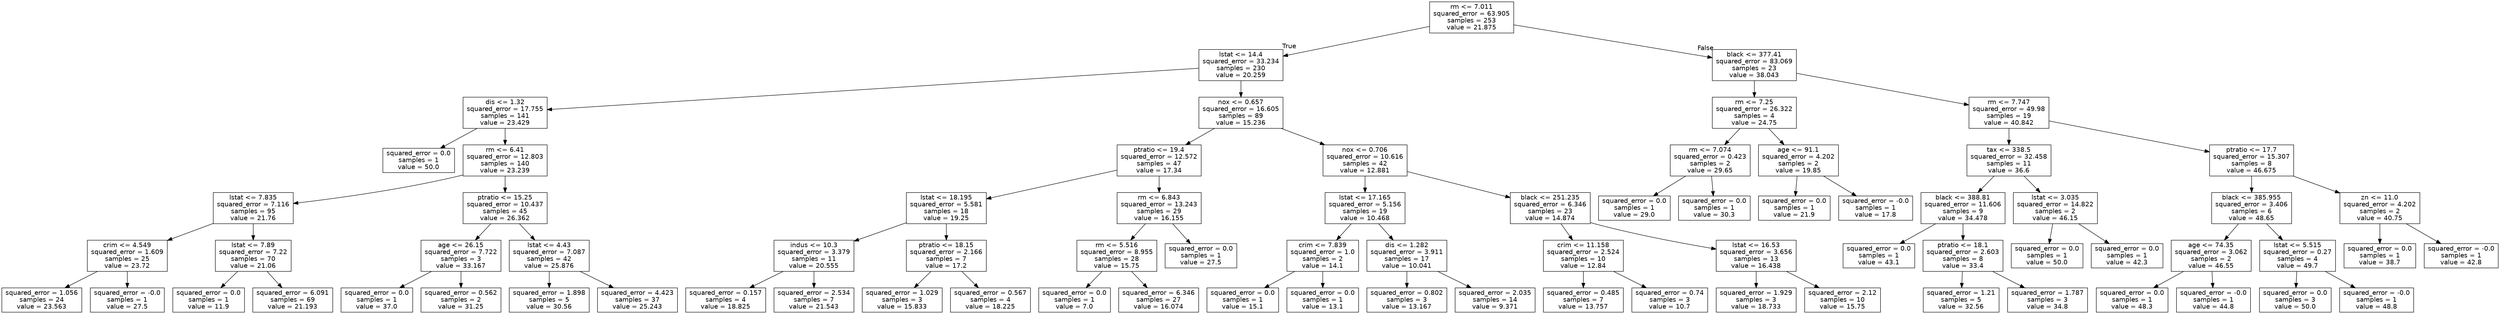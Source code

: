digraph Tree {
node [shape=box, fontname="helvetica"] ;
edge [fontname="helvetica"] ;
0 [label="rm <= 7.011\nsquared_error = 63.905\nsamples = 253\nvalue = 21.875"] ;
1 [label="lstat <= 14.4\nsquared_error = 33.234\nsamples = 230\nvalue = 20.259"] ;
0 -> 1 [labeldistance=2.5, labelangle=45, headlabel="True"] ;
2 [label="dis <= 1.32\nsquared_error = 17.755\nsamples = 141\nvalue = 23.429"] ;
1 -> 2 ;
3 [label="squared_error = 0.0\nsamples = 1\nvalue = 50.0"] ;
2 -> 3 ;
4 [label="rm <= 6.41\nsquared_error = 12.803\nsamples = 140\nvalue = 23.239"] ;
2 -> 4 ;
5 [label="lstat <= 7.835\nsquared_error = 7.116\nsamples = 95\nvalue = 21.76"] ;
4 -> 5 ;
6 [label="crim <= 4.549\nsquared_error = 1.609\nsamples = 25\nvalue = 23.72"] ;
5 -> 6 ;
7 [label="squared_error = 1.056\nsamples = 24\nvalue = 23.563"] ;
6 -> 7 ;
8 [label="squared_error = -0.0\nsamples = 1\nvalue = 27.5"] ;
6 -> 8 ;
9 [label="lstat <= 7.89\nsquared_error = 7.22\nsamples = 70\nvalue = 21.06"] ;
5 -> 9 ;
10 [label="squared_error = 0.0\nsamples = 1\nvalue = 11.9"] ;
9 -> 10 ;
11 [label="squared_error = 6.091\nsamples = 69\nvalue = 21.193"] ;
9 -> 11 ;
12 [label="ptratio <= 15.25\nsquared_error = 10.437\nsamples = 45\nvalue = 26.362"] ;
4 -> 12 ;
13 [label="age <= 26.15\nsquared_error = 7.722\nsamples = 3\nvalue = 33.167"] ;
12 -> 13 ;
14 [label="squared_error = 0.0\nsamples = 1\nvalue = 37.0"] ;
13 -> 14 ;
15 [label="squared_error = 0.562\nsamples = 2\nvalue = 31.25"] ;
13 -> 15 ;
16 [label="lstat <= 4.43\nsquared_error = 7.087\nsamples = 42\nvalue = 25.876"] ;
12 -> 16 ;
17 [label="squared_error = 1.898\nsamples = 5\nvalue = 30.56"] ;
16 -> 17 ;
18 [label="squared_error = 4.423\nsamples = 37\nvalue = 25.243"] ;
16 -> 18 ;
19 [label="nox <= 0.657\nsquared_error = 16.605\nsamples = 89\nvalue = 15.236"] ;
1 -> 19 ;
20 [label="ptratio <= 19.4\nsquared_error = 12.572\nsamples = 47\nvalue = 17.34"] ;
19 -> 20 ;
21 [label="lstat <= 18.195\nsquared_error = 5.581\nsamples = 18\nvalue = 19.25"] ;
20 -> 21 ;
22 [label="indus <= 10.3\nsquared_error = 3.379\nsamples = 11\nvalue = 20.555"] ;
21 -> 22 ;
23 [label="squared_error = 0.157\nsamples = 4\nvalue = 18.825"] ;
22 -> 23 ;
24 [label="squared_error = 2.534\nsamples = 7\nvalue = 21.543"] ;
22 -> 24 ;
25 [label="ptratio <= 18.15\nsquared_error = 2.166\nsamples = 7\nvalue = 17.2"] ;
21 -> 25 ;
26 [label="squared_error = 1.029\nsamples = 3\nvalue = 15.833"] ;
25 -> 26 ;
27 [label="squared_error = 0.567\nsamples = 4\nvalue = 18.225"] ;
25 -> 27 ;
28 [label="rm <= 6.843\nsquared_error = 13.243\nsamples = 29\nvalue = 16.155"] ;
20 -> 28 ;
29 [label="rm <= 5.516\nsquared_error = 8.955\nsamples = 28\nvalue = 15.75"] ;
28 -> 29 ;
30 [label="squared_error = 0.0\nsamples = 1\nvalue = 7.0"] ;
29 -> 30 ;
31 [label="squared_error = 6.346\nsamples = 27\nvalue = 16.074"] ;
29 -> 31 ;
32 [label="squared_error = 0.0\nsamples = 1\nvalue = 27.5"] ;
28 -> 32 ;
33 [label="nox <= 0.706\nsquared_error = 10.616\nsamples = 42\nvalue = 12.881"] ;
19 -> 33 ;
34 [label="lstat <= 17.165\nsquared_error = 5.156\nsamples = 19\nvalue = 10.468"] ;
33 -> 34 ;
35 [label="crim <= 7.839\nsquared_error = 1.0\nsamples = 2\nvalue = 14.1"] ;
34 -> 35 ;
36 [label="squared_error = 0.0\nsamples = 1\nvalue = 15.1"] ;
35 -> 36 ;
37 [label="squared_error = 0.0\nsamples = 1\nvalue = 13.1"] ;
35 -> 37 ;
38 [label="dis <= 1.282\nsquared_error = 3.911\nsamples = 17\nvalue = 10.041"] ;
34 -> 38 ;
39 [label="squared_error = 0.802\nsamples = 3\nvalue = 13.167"] ;
38 -> 39 ;
40 [label="squared_error = 2.035\nsamples = 14\nvalue = 9.371"] ;
38 -> 40 ;
41 [label="black <= 251.235\nsquared_error = 6.346\nsamples = 23\nvalue = 14.874"] ;
33 -> 41 ;
42 [label="crim <= 11.158\nsquared_error = 2.524\nsamples = 10\nvalue = 12.84"] ;
41 -> 42 ;
43 [label="squared_error = 0.485\nsamples = 7\nvalue = 13.757"] ;
42 -> 43 ;
44 [label="squared_error = 0.74\nsamples = 3\nvalue = 10.7"] ;
42 -> 44 ;
45 [label="lstat <= 16.53\nsquared_error = 3.656\nsamples = 13\nvalue = 16.438"] ;
41 -> 45 ;
46 [label="squared_error = 1.929\nsamples = 3\nvalue = 18.733"] ;
45 -> 46 ;
47 [label="squared_error = 2.12\nsamples = 10\nvalue = 15.75"] ;
45 -> 47 ;
48 [label="black <= 377.41\nsquared_error = 83.069\nsamples = 23\nvalue = 38.043"] ;
0 -> 48 [labeldistance=2.5, labelangle=-45, headlabel="False"] ;
49 [label="rm <= 7.25\nsquared_error = 26.322\nsamples = 4\nvalue = 24.75"] ;
48 -> 49 ;
50 [label="rm <= 7.074\nsquared_error = 0.423\nsamples = 2\nvalue = 29.65"] ;
49 -> 50 ;
51 [label="squared_error = 0.0\nsamples = 1\nvalue = 29.0"] ;
50 -> 51 ;
52 [label="squared_error = 0.0\nsamples = 1\nvalue = 30.3"] ;
50 -> 52 ;
53 [label="age <= 91.1\nsquared_error = 4.202\nsamples = 2\nvalue = 19.85"] ;
49 -> 53 ;
54 [label="squared_error = 0.0\nsamples = 1\nvalue = 21.9"] ;
53 -> 54 ;
55 [label="squared_error = -0.0\nsamples = 1\nvalue = 17.8"] ;
53 -> 55 ;
56 [label="rm <= 7.747\nsquared_error = 49.98\nsamples = 19\nvalue = 40.842"] ;
48 -> 56 ;
57 [label="tax <= 338.5\nsquared_error = 32.458\nsamples = 11\nvalue = 36.6"] ;
56 -> 57 ;
58 [label="black <= 388.81\nsquared_error = 11.606\nsamples = 9\nvalue = 34.478"] ;
57 -> 58 ;
59 [label="squared_error = 0.0\nsamples = 1\nvalue = 43.1"] ;
58 -> 59 ;
60 [label="ptratio <= 18.1\nsquared_error = 2.603\nsamples = 8\nvalue = 33.4"] ;
58 -> 60 ;
61 [label="squared_error = 1.21\nsamples = 5\nvalue = 32.56"] ;
60 -> 61 ;
62 [label="squared_error = 1.787\nsamples = 3\nvalue = 34.8"] ;
60 -> 62 ;
63 [label="lstat <= 3.035\nsquared_error = 14.822\nsamples = 2\nvalue = 46.15"] ;
57 -> 63 ;
64 [label="squared_error = 0.0\nsamples = 1\nvalue = 50.0"] ;
63 -> 64 ;
65 [label="squared_error = 0.0\nsamples = 1\nvalue = 42.3"] ;
63 -> 65 ;
66 [label="ptratio <= 17.7\nsquared_error = 15.307\nsamples = 8\nvalue = 46.675"] ;
56 -> 66 ;
67 [label="black <= 385.955\nsquared_error = 3.406\nsamples = 6\nvalue = 48.65"] ;
66 -> 67 ;
68 [label="age <= 74.35\nsquared_error = 3.062\nsamples = 2\nvalue = 46.55"] ;
67 -> 68 ;
69 [label="squared_error = 0.0\nsamples = 1\nvalue = 48.3"] ;
68 -> 69 ;
70 [label="squared_error = -0.0\nsamples = 1\nvalue = 44.8"] ;
68 -> 70 ;
71 [label="lstat <= 5.515\nsquared_error = 0.27\nsamples = 4\nvalue = 49.7"] ;
67 -> 71 ;
72 [label="squared_error = 0.0\nsamples = 3\nvalue = 50.0"] ;
71 -> 72 ;
73 [label="squared_error = -0.0\nsamples = 1\nvalue = 48.8"] ;
71 -> 73 ;
74 [label="zn <= 11.0\nsquared_error = 4.202\nsamples = 2\nvalue = 40.75"] ;
66 -> 74 ;
75 [label="squared_error = 0.0\nsamples = 1\nvalue = 38.7"] ;
74 -> 75 ;
76 [label="squared_error = -0.0\nsamples = 1\nvalue = 42.8"] ;
74 -> 76 ;
}